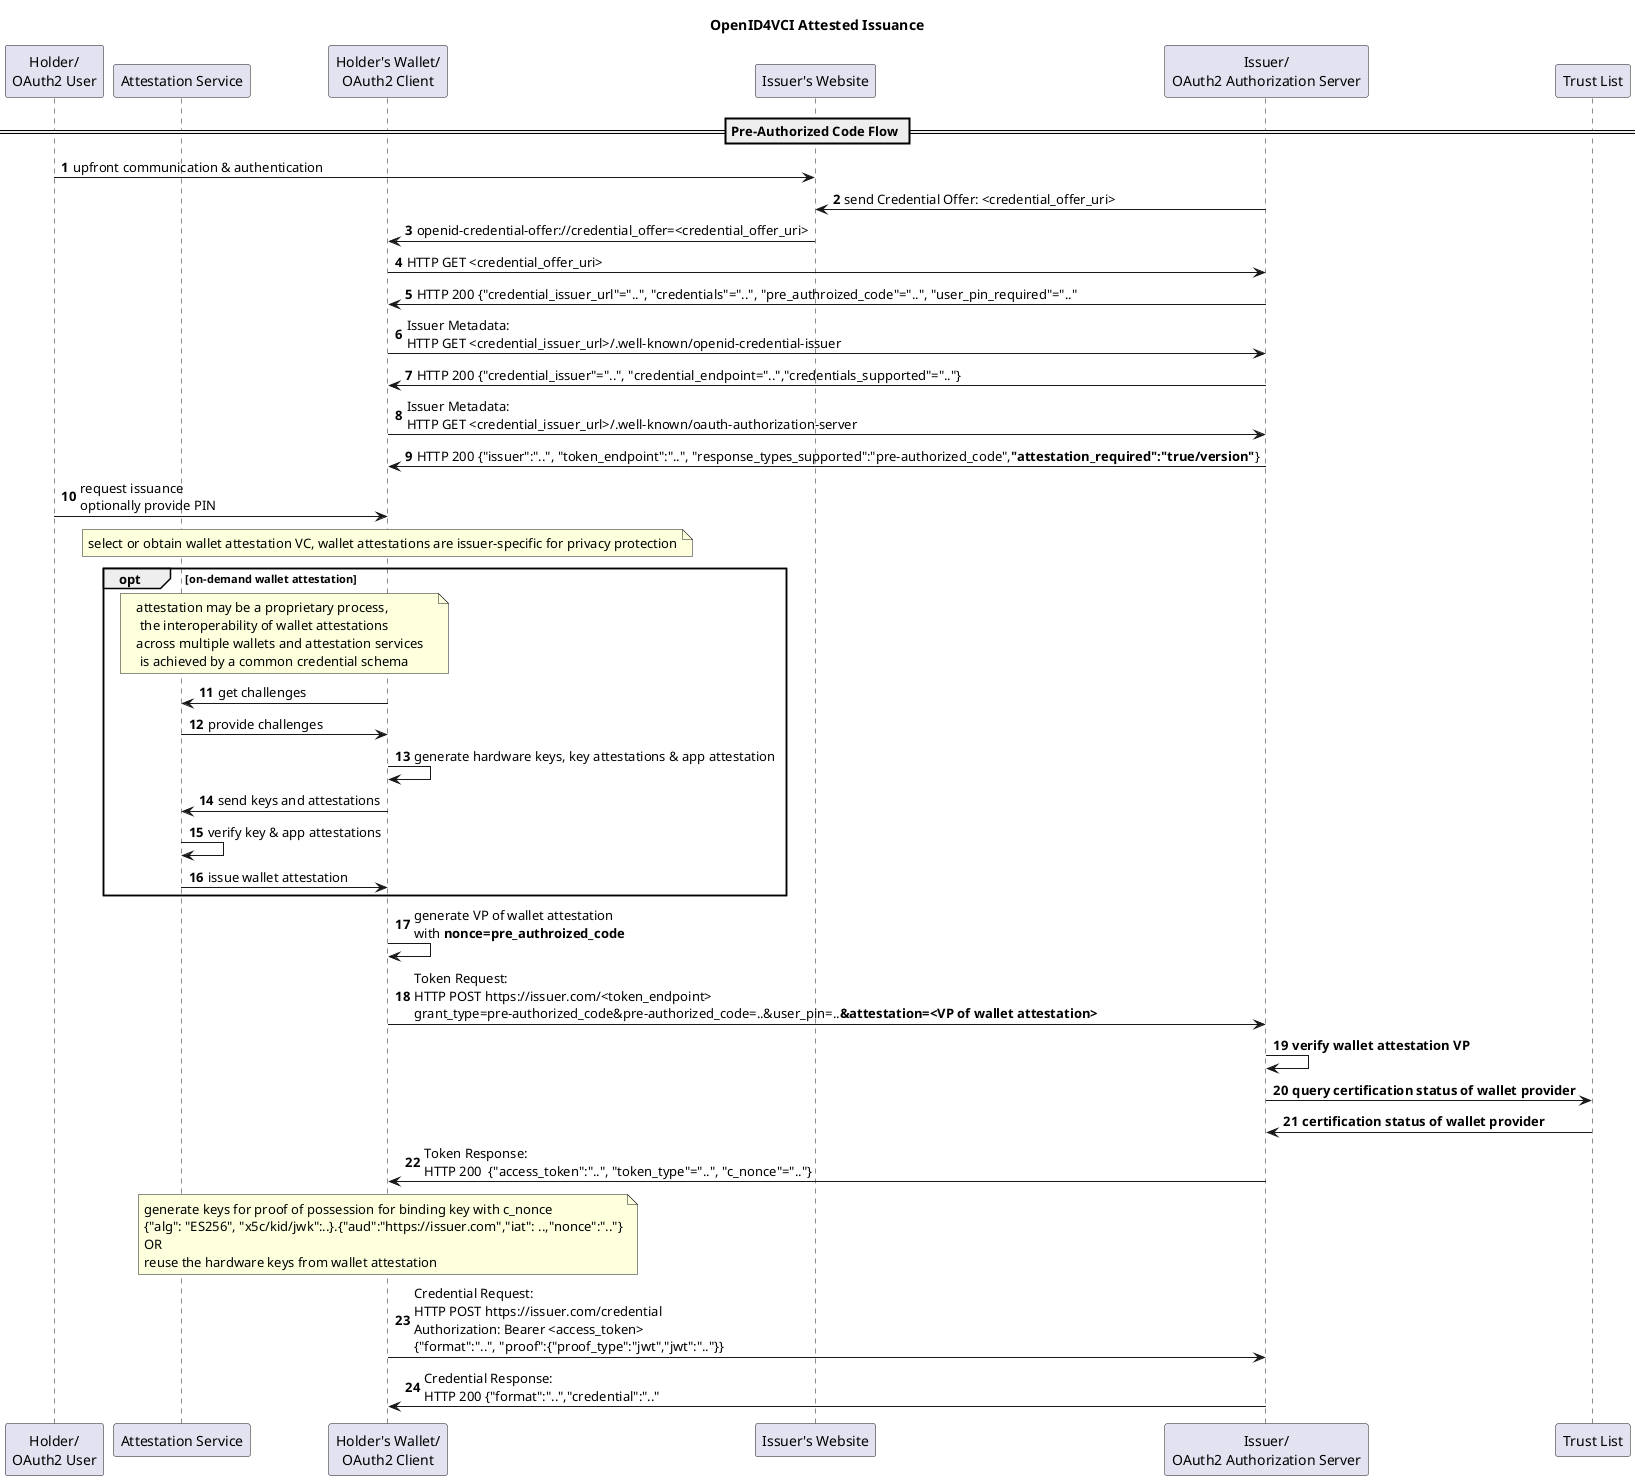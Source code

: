 @startuml
'https://plantuml.com/sequence-diagram

title OpenID4VCI Attested Issuance

autonumber

participant u as "Holder/\nOAuth2 User"
participant a as "Attestation Service"
participant w as "Holder's Wallet/\nOAuth2 Client"
participant b as "Issuer's Website"
participant i as "Issuer/\nOAuth2 Authorization Server"
participant t as "Trust List"

== Pre-Authorized Code Flow ==
u -> b : upfront communication & authentication

i -> b : send Credential Offer: <credential_offer_uri>
b -> w : openid-credential-offer://credential_offer=<credential_offer_uri>

w -> i : HTTP GET <credential_offer_uri>
i -> w : HTTP 200 {"credential_issuer_url"="..", "credentials"="..", "pre_authroized_code"="..", "user_pin_required"=".."

w -> i : Issuer Metadata:\nHTTP GET <credential_issuer_url>/.well-known/openid-credential-issuer
i -> w : HTTP 200 {"credential_issuer"="..", "credential_endpoint="..","credentials_supported"=".."}

w -> i : Issuer Metadata:\nHTTP GET <credential_issuer_url>/.well-known/oauth-authorization-server
i -> w : HTTP 200 {"issuer":"..", "token_endpoint":"..", "response_types_supported":"pre-authorized_code",**"attestation_required":"true/version"**}

u -> w : request issuance\noptionally provide PIN

note over w: select or obtain wallet attestation VC, wallet attestations are issuer-specific for privacy protection
opt on-demand wallet attestation
note over w,a: attestation may be a proprietary process,\n the interoperability of wallet attestations\nacross multiple wallets and attestation services\n is achieved by a common credential schema
w -> a : get challenges
a -> w : provide challenges
w -> w : generate hardware keys, key attestations & app attestation
w -> a : send keys and attestations
a -> a : verify key & app attestations
a -> w : issue wallet attestation
end

w -> w : generate VP of wallet attestation\nwith **nonce=pre_authroized_code**

w -> i : Token Request:\nHTTP POST https://issuer.com/<token_endpoint>\ngrant_type=pre-authorized_code&pre-authorized_code=..&user_pin=..**&attestation=<VP of wallet attestation>**
i -> i : **verify wallet attestation VP**
i -> t : **query certification status of wallet provider**
t -> i : **certification status of wallet provider**
i -> w : Token Response:\nHTTP 200  {"access_token":"..", "token_type"="..", "c_nonce"=".."}

note over w : generate keys for proof of possession for binding key with c_nonce\n{"alg": "ES256", "x5c/kid/jwk":..}.{"aud":"https://issuer.com","iat": ..,"nonce":".."}\nOR\nreuse the hardware keys from wallet attestation
w -> i : Credential Request:\nHTTP POST https://issuer.com/credential\nAuthorization: Bearer <access_token>\n{"format":"..", "proof":{"proof_type":"jwt","jwt":".."}}
i -> w : Credential Response:\nHTTP 200 {"format":"..","credential":".."

@enduml
